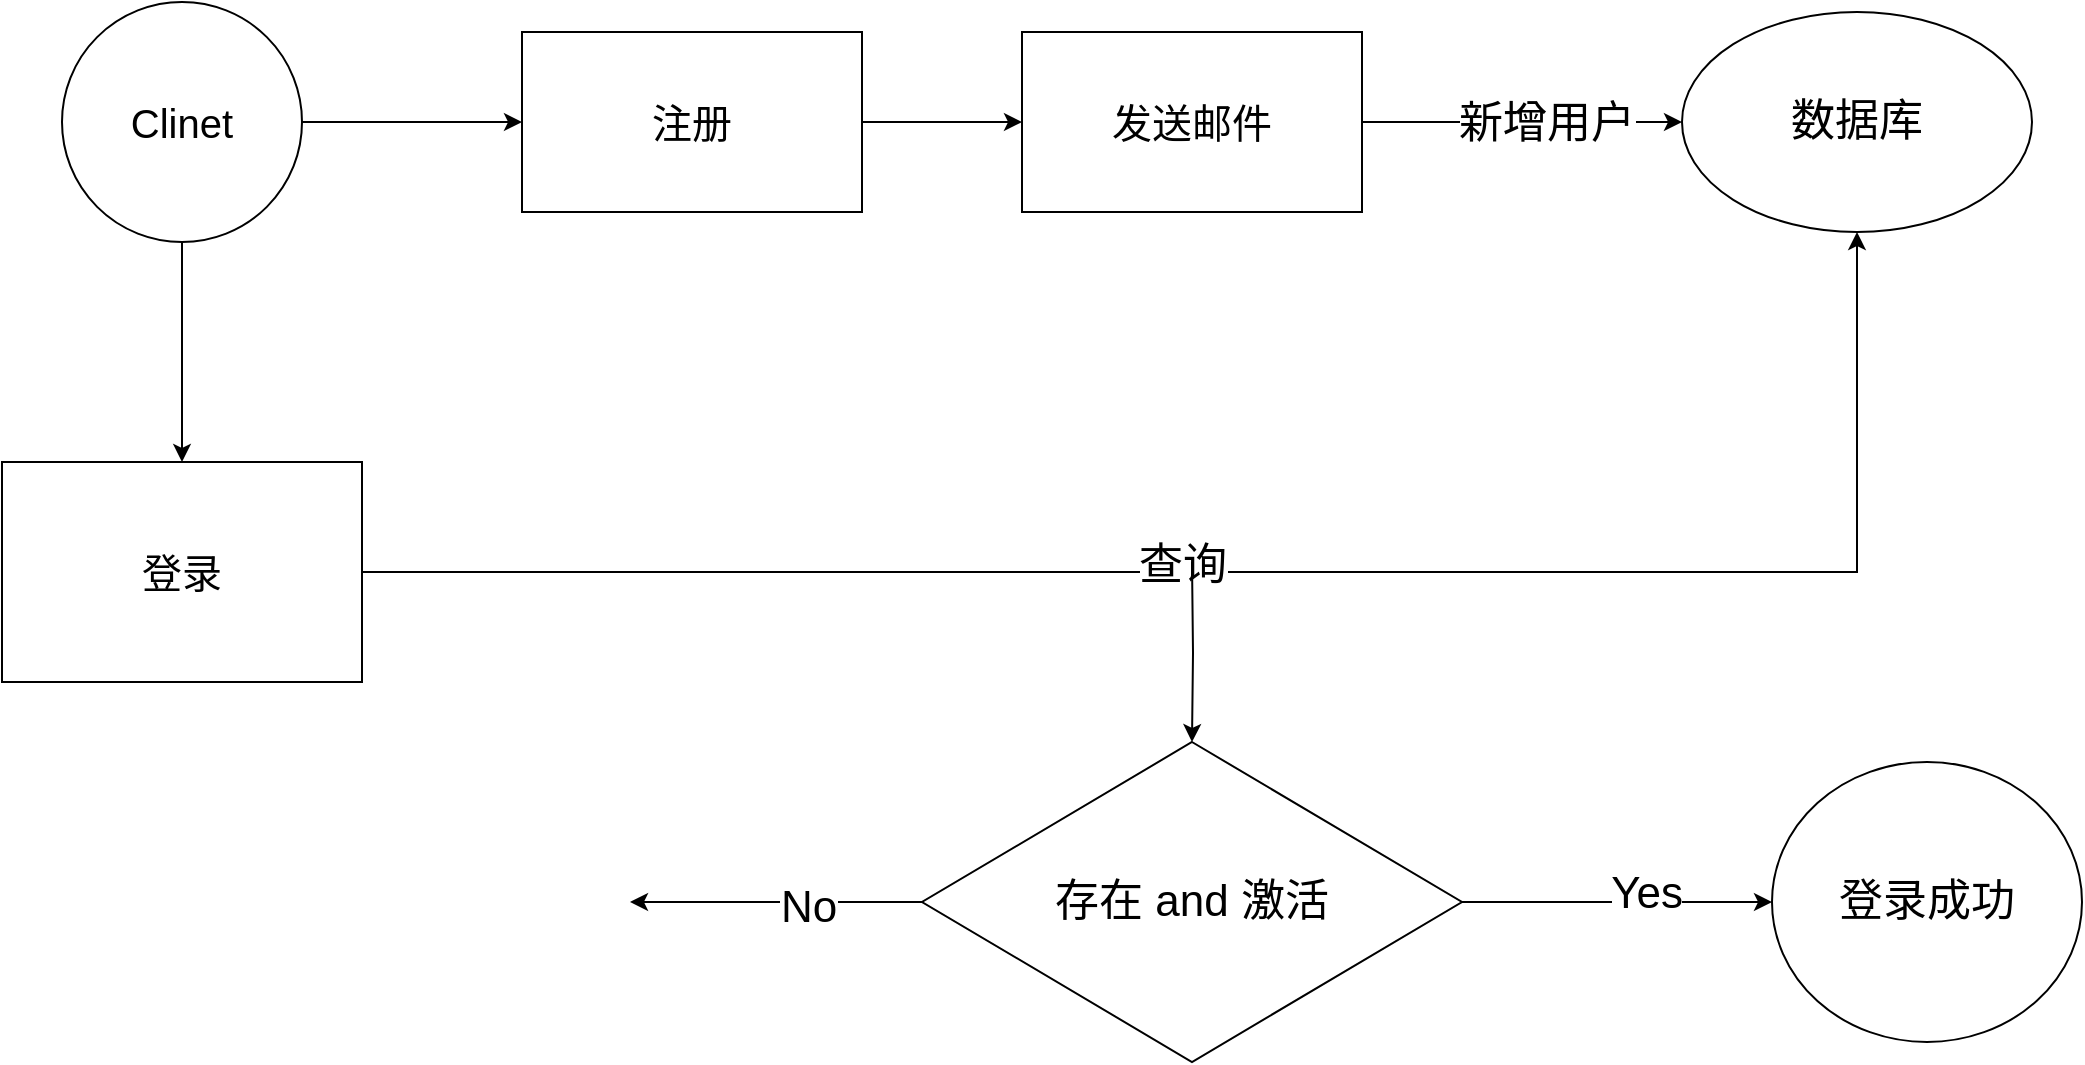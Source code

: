 <mxfile version="20.0.4" type="github">
  <diagram id="htChpiKhFnPcH6NbzQ3g" name="Page-1">
    <mxGraphModel dx="1025" dy="708" grid="1" gridSize="10" guides="1" tooltips="1" connect="1" arrows="1" fold="1" page="1" pageScale="1" pageWidth="827" pageHeight="1169" math="0" shadow="0">
      <root>
        <mxCell id="0" />
        <mxCell id="1" parent="0" />
        <mxCell id="zGmGZe1ko30wDs4eTrDZ-3" value="" style="edgeStyle=orthogonalEdgeStyle;rounded=0;orthogonalLoop=1;jettySize=auto;html=1;fontSize=20;" edge="1" parent="1" source="zGmGZe1ko30wDs4eTrDZ-1" target="zGmGZe1ko30wDs4eTrDZ-2">
          <mxGeometry relative="1" as="geometry" />
        </mxCell>
        <mxCell id="zGmGZe1ko30wDs4eTrDZ-13" value="" style="edgeStyle=orthogonalEdgeStyle;rounded=0;orthogonalLoop=1;jettySize=auto;html=1;fontSize=22;" edge="1" parent="1" source="zGmGZe1ko30wDs4eTrDZ-1" target="zGmGZe1ko30wDs4eTrDZ-12">
          <mxGeometry relative="1" as="geometry" />
        </mxCell>
        <mxCell id="zGmGZe1ko30wDs4eTrDZ-1" value="Clinet" style="ellipse;whiteSpace=wrap;html=1;aspect=fixed;fontSize=20;" vertex="1" parent="1">
          <mxGeometry x="130" y="270" width="120" height="120" as="geometry" />
        </mxCell>
        <mxCell id="zGmGZe1ko30wDs4eTrDZ-5" value="" style="edgeStyle=orthogonalEdgeStyle;rounded=0;orthogonalLoop=1;jettySize=auto;html=1;fontSize=20;" edge="1" parent="1" source="zGmGZe1ko30wDs4eTrDZ-2" target="zGmGZe1ko30wDs4eTrDZ-4">
          <mxGeometry relative="1" as="geometry" />
        </mxCell>
        <mxCell id="zGmGZe1ko30wDs4eTrDZ-2" value="注册" style="whiteSpace=wrap;html=1;fontSize=20;" vertex="1" parent="1">
          <mxGeometry x="360" y="285" width="170" height="90" as="geometry" />
        </mxCell>
        <mxCell id="zGmGZe1ko30wDs4eTrDZ-10" value="" style="edgeStyle=orthogonalEdgeStyle;rounded=0;orthogonalLoop=1;jettySize=auto;html=1;fontSize=20;" edge="1" parent="1" source="zGmGZe1ko30wDs4eTrDZ-4" target="zGmGZe1ko30wDs4eTrDZ-9">
          <mxGeometry relative="1" as="geometry" />
        </mxCell>
        <mxCell id="zGmGZe1ko30wDs4eTrDZ-11" value="新增用户" style="edgeLabel;html=1;align=center;verticalAlign=middle;resizable=0;points=[];fontSize=22;" vertex="1" connectable="0" parent="zGmGZe1ko30wDs4eTrDZ-10">
          <mxGeometry x="0.149" y="-1" relative="1" as="geometry">
            <mxPoint as="offset" />
          </mxGeometry>
        </mxCell>
        <mxCell id="zGmGZe1ko30wDs4eTrDZ-4" value="发送邮件" style="whiteSpace=wrap;html=1;fontSize=20;" vertex="1" parent="1">
          <mxGeometry x="610" y="285" width="170" height="90" as="geometry" />
        </mxCell>
        <mxCell id="zGmGZe1ko30wDs4eTrDZ-9" value="数据库" style="ellipse;whiteSpace=wrap;html=1;fontSize=22;" vertex="1" parent="1">
          <mxGeometry x="940" y="275" width="175" height="110" as="geometry" />
        </mxCell>
        <mxCell id="zGmGZe1ko30wDs4eTrDZ-19" style="edgeStyle=orthogonalEdgeStyle;rounded=0;orthogonalLoop=1;jettySize=auto;html=1;entryX=0.5;entryY=1;entryDx=0;entryDy=0;fontSize=22;" edge="1" parent="1" source="zGmGZe1ko30wDs4eTrDZ-12" target="zGmGZe1ko30wDs4eTrDZ-9">
          <mxGeometry relative="1" as="geometry" />
        </mxCell>
        <mxCell id="zGmGZe1ko30wDs4eTrDZ-20" value="查询" style="edgeLabel;html=1;align=center;verticalAlign=middle;resizable=0;points=[];fontSize=22;" vertex="1" connectable="0" parent="zGmGZe1ko30wDs4eTrDZ-19">
          <mxGeometry x="-0.11" y="3" relative="1" as="geometry">
            <mxPoint x="1" as="offset" />
          </mxGeometry>
        </mxCell>
        <mxCell id="zGmGZe1ko30wDs4eTrDZ-12" value="登录" style="whiteSpace=wrap;html=1;fontSize=20;" vertex="1" parent="1">
          <mxGeometry x="100" y="500" width="180" height="110" as="geometry" />
        </mxCell>
        <mxCell id="zGmGZe1ko30wDs4eTrDZ-23" style="edgeStyle=orthogonalEdgeStyle;rounded=0;orthogonalLoop=1;jettySize=auto;html=1;fontSize=22;" edge="1" parent="1" target="zGmGZe1ko30wDs4eTrDZ-22">
          <mxGeometry relative="1" as="geometry">
            <mxPoint x="695" y="550" as="sourcePoint" />
          </mxGeometry>
        </mxCell>
        <mxCell id="zGmGZe1ko30wDs4eTrDZ-28" value="" style="edgeStyle=orthogonalEdgeStyle;rounded=0;orthogonalLoop=1;jettySize=auto;html=1;fontSize=22;" edge="1" parent="1" source="zGmGZe1ko30wDs4eTrDZ-22" target="zGmGZe1ko30wDs4eTrDZ-27">
          <mxGeometry relative="1" as="geometry" />
        </mxCell>
        <mxCell id="zGmGZe1ko30wDs4eTrDZ-31" value="Yes" style="edgeLabel;html=1;align=center;verticalAlign=middle;resizable=0;points=[];fontSize=22;" vertex="1" connectable="0" parent="zGmGZe1ko30wDs4eTrDZ-28">
          <mxGeometry x="0.183" y="4" relative="1" as="geometry">
            <mxPoint as="offset" />
          </mxGeometry>
        </mxCell>
        <mxCell id="zGmGZe1ko30wDs4eTrDZ-30" value="" style="edgeStyle=orthogonalEdgeStyle;rounded=0;orthogonalLoop=1;jettySize=auto;html=1;fontSize=22;" edge="1" parent="1" source="zGmGZe1ko30wDs4eTrDZ-22">
          <mxGeometry relative="1" as="geometry">
            <mxPoint x="414" y="720" as="targetPoint" />
          </mxGeometry>
        </mxCell>
        <mxCell id="zGmGZe1ko30wDs4eTrDZ-32" value="No" style="edgeLabel;html=1;align=center;verticalAlign=middle;resizable=0;points=[];fontSize=22;" vertex="1" connectable="0" parent="zGmGZe1ko30wDs4eTrDZ-30">
          <mxGeometry x="-0.224" y="3" relative="1" as="geometry">
            <mxPoint as="offset" />
          </mxGeometry>
        </mxCell>
        <mxCell id="zGmGZe1ko30wDs4eTrDZ-22" value="存在 and 激活" style="rhombus;whiteSpace=wrap;html=1;fontSize=22;" vertex="1" parent="1">
          <mxGeometry x="560" y="640" width="270" height="160" as="geometry" />
        </mxCell>
        <mxCell id="zGmGZe1ko30wDs4eTrDZ-27" value="登录成功" style="ellipse;whiteSpace=wrap;html=1;fontSize=22;" vertex="1" parent="1">
          <mxGeometry x="985" y="650" width="155" height="140" as="geometry" />
        </mxCell>
      </root>
    </mxGraphModel>
  </diagram>
</mxfile>
